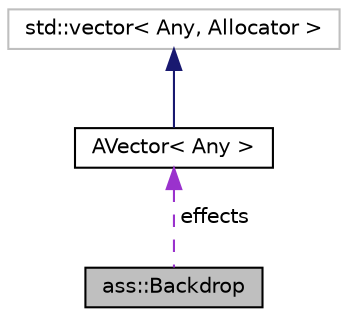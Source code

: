 digraph "ass::Backdrop"
{
 // LATEX_PDF_SIZE
  edge [fontname="Helvetica",fontsize="10",labelfontname="Helvetica",labelfontsize="10"];
  node [fontname="Helvetica",fontsize="10",shape=record];
  Node1 [label="ass::Backdrop",height=0.2,width=0.4,color="black", fillcolor="grey75", style="filled", fontcolor="black",tooltip="Represents backdrop filter effect which applied to the pixels behind the view (i.e...."];
  Node2 -> Node1 [dir="back",color="darkorchid3",fontsize="10",style="dashed",label=" effects" ,fontname="Helvetica"];
  Node2 [label="AVector\< Any \>",height=0.2,width=0.4,color="black", fillcolor="white", style="filled",URL="$classAVector.html",tooltip=" "];
  Node3 -> Node2 [dir="back",color="midnightblue",fontsize="10",style="solid",fontname="Helvetica"];
  Node3 [label="std::vector\< Any, Allocator \>",height=0.2,width=0.4,color="grey75", fillcolor="white", style="filled",tooltip=" "];
}
